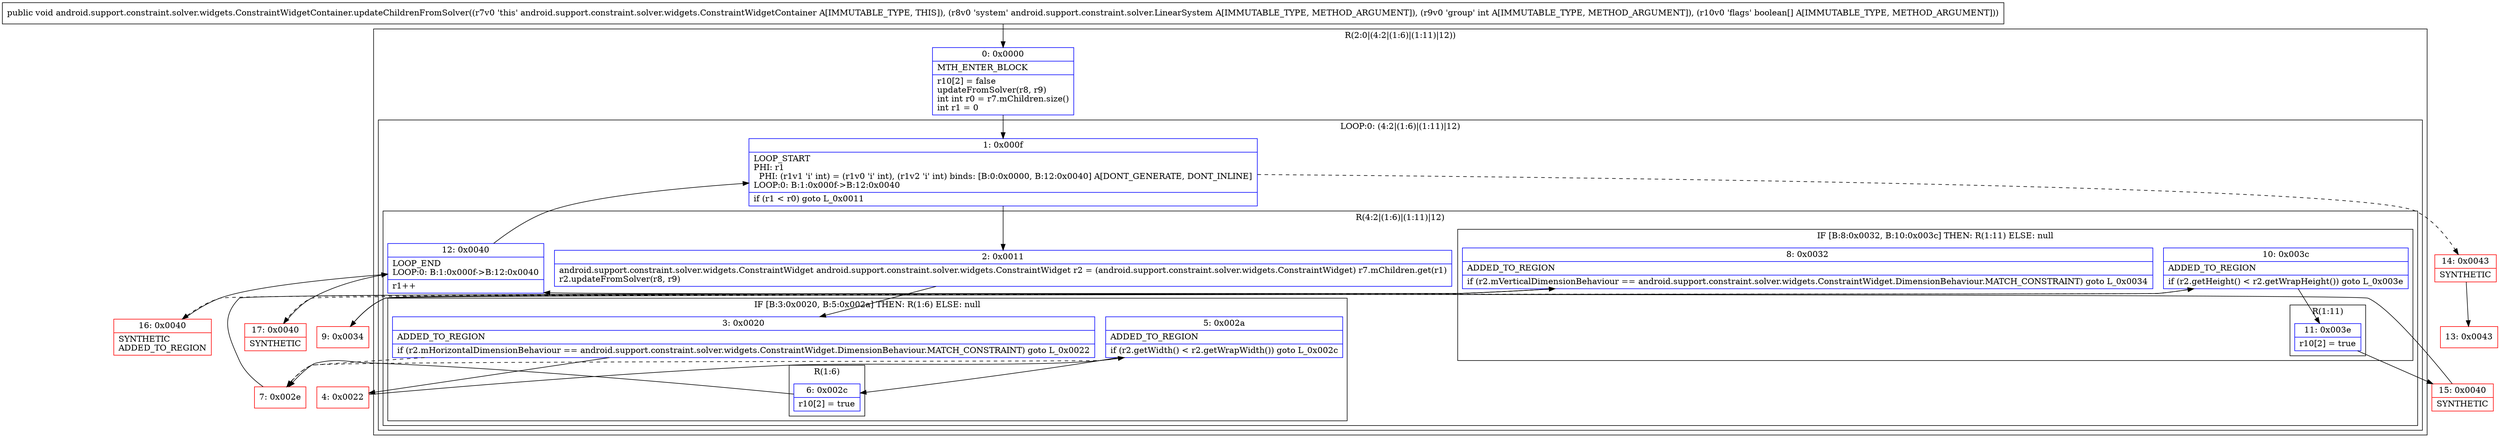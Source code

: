 digraph "CFG forandroid.support.constraint.solver.widgets.ConstraintWidgetContainer.updateChildrenFromSolver(Landroid\/support\/constraint\/solver\/LinearSystem;I[Z)V" {
subgraph cluster_Region_1542774473 {
label = "R(2:0|(4:2|(1:6)|(1:11)|12))";
node [shape=record,color=blue];
Node_0 [shape=record,label="{0\:\ 0x0000|MTH_ENTER_BLOCK\l|r10[2] = false\lupdateFromSolver(r8, r9)\lint int r0 = r7.mChildren.size()\lint r1 = 0\l}"];
subgraph cluster_LoopRegion_1672450177 {
label = "LOOP:0: (4:2|(1:6)|(1:11)|12)";
node [shape=record,color=blue];
Node_1 [shape=record,label="{1\:\ 0x000f|LOOP_START\lPHI: r1 \l  PHI: (r1v1 'i' int) = (r1v0 'i' int), (r1v2 'i' int) binds: [B:0:0x0000, B:12:0x0040] A[DONT_GENERATE, DONT_INLINE]\lLOOP:0: B:1:0x000f\-\>B:12:0x0040\l|if (r1 \< r0) goto L_0x0011\l}"];
subgraph cluster_Region_1192635652 {
label = "R(4:2|(1:6)|(1:11)|12)";
node [shape=record,color=blue];
Node_2 [shape=record,label="{2\:\ 0x0011|android.support.constraint.solver.widgets.ConstraintWidget android.support.constraint.solver.widgets.ConstraintWidget r2 = (android.support.constraint.solver.widgets.ConstraintWidget) r7.mChildren.get(r1)\lr2.updateFromSolver(r8, r9)\l}"];
subgraph cluster_IfRegion_1514731609 {
label = "IF [B:3:0x0020, B:5:0x002a] THEN: R(1:6) ELSE: null";
node [shape=record,color=blue];
Node_3 [shape=record,label="{3\:\ 0x0020|ADDED_TO_REGION\l|if (r2.mHorizontalDimensionBehaviour == android.support.constraint.solver.widgets.ConstraintWidget.DimensionBehaviour.MATCH_CONSTRAINT) goto L_0x0022\l}"];
Node_5 [shape=record,label="{5\:\ 0x002a|ADDED_TO_REGION\l|if (r2.getWidth() \< r2.getWrapWidth()) goto L_0x002c\l}"];
subgraph cluster_Region_495252531 {
label = "R(1:6)";
node [shape=record,color=blue];
Node_6 [shape=record,label="{6\:\ 0x002c|r10[2] = true\l}"];
}
}
subgraph cluster_IfRegion_666335055 {
label = "IF [B:8:0x0032, B:10:0x003c] THEN: R(1:11) ELSE: null";
node [shape=record,color=blue];
Node_8 [shape=record,label="{8\:\ 0x0032|ADDED_TO_REGION\l|if (r2.mVerticalDimensionBehaviour == android.support.constraint.solver.widgets.ConstraintWidget.DimensionBehaviour.MATCH_CONSTRAINT) goto L_0x0034\l}"];
Node_10 [shape=record,label="{10\:\ 0x003c|ADDED_TO_REGION\l|if (r2.getHeight() \< r2.getWrapHeight()) goto L_0x003e\l}"];
subgraph cluster_Region_1011695938 {
label = "R(1:11)";
node [shape=record,color=blue];
Node_11 [shape=record,label="{11\:\ 0x003e|r10[2] = true\l}"];
}
}
Node_12 [shape=record,label="{12\:\ 0x0040|LOOP_END\lLOOP:0: B:1:0x000f\-\>B:12:0x0040\l|r1++\l}"];
}
}
}
Node_4 [shape=record,color=red,label="{4\:\ 0x0022}"];
Node_7 [shape=record,color=red,label="{7\:\ 0x002e}"];
Node_9 [shape=record,color=red,label="{9\:\ 0x0034}"];
Node_13 [shape=record,color=red,label="{13\:\ 0x0043}"];
Node_14 [shape=record,color=red,label="{14\:\ 0x0043|SYNTHETIC\l}"];
Node_15 [shape=record,color=red,label="{15\:\ 0x0040|SYNTHETIC\l}"];
Node_16 [shape=record,color=red,label="{16\:\ 0x0040|SYNTHETIC\lADDED_TO_REGION\l}"];
Node_17 [shape=record,color=red,label="{17\:\ 0x0040|SYNTHETIC\l}"];
MethodNode[shape=record,label="{public void android.support.constraint.solver.widgets.ConstraintWidgetContainer.updateChildrenFromSolver((r7v0 'this' android.support.constraint.solver.widgets.ConstraintWidgetContainer A[IMMUTABLE_TYPE, THIS]), (r8v0 'system' android.support.constraint.solver.LinearSystem A[IMMUTABLE_TYPE, METHOD_ARGUMENT]), (r9v0 'group' int A[IMMUTABLE_TYPE, METHOD_ARGUMENT]), (r10v0 'flags' boolean[] A[IMMUTABLE_TYPE, METHOD_ARGUMENT])) }"];
MethodNode -> Node_0;
Node_0 -> Node_1;
Node_1 -> Node_2;
Node_1 -> Node_14[style=dashed];
Node_2 -> Node_3;
Node_3 -> Node_4;
Node_3 -> Node_7[style=dashed];
Node_5 -> Node_6;
Node_5 -> Node_7[style=dashed];
Node_6 -> Node_7;
Node_8 -> Node_9;
Node_8 -> Node_16[style=dashed];
Node_10 -> Node_11;
Node_10 -> Node_17[style=dashed];
Node_11 -> Node_15;
Node_12 -> Node_1;
Node_4 -> Node_5;
Node_7 -> Node_8;
Node_9 -> Node_10;
Node_14 -> Node_13;
Node_15 -> Node_12;
Node_16 -> Node_12;
Node_17 -> Node_12;
}

